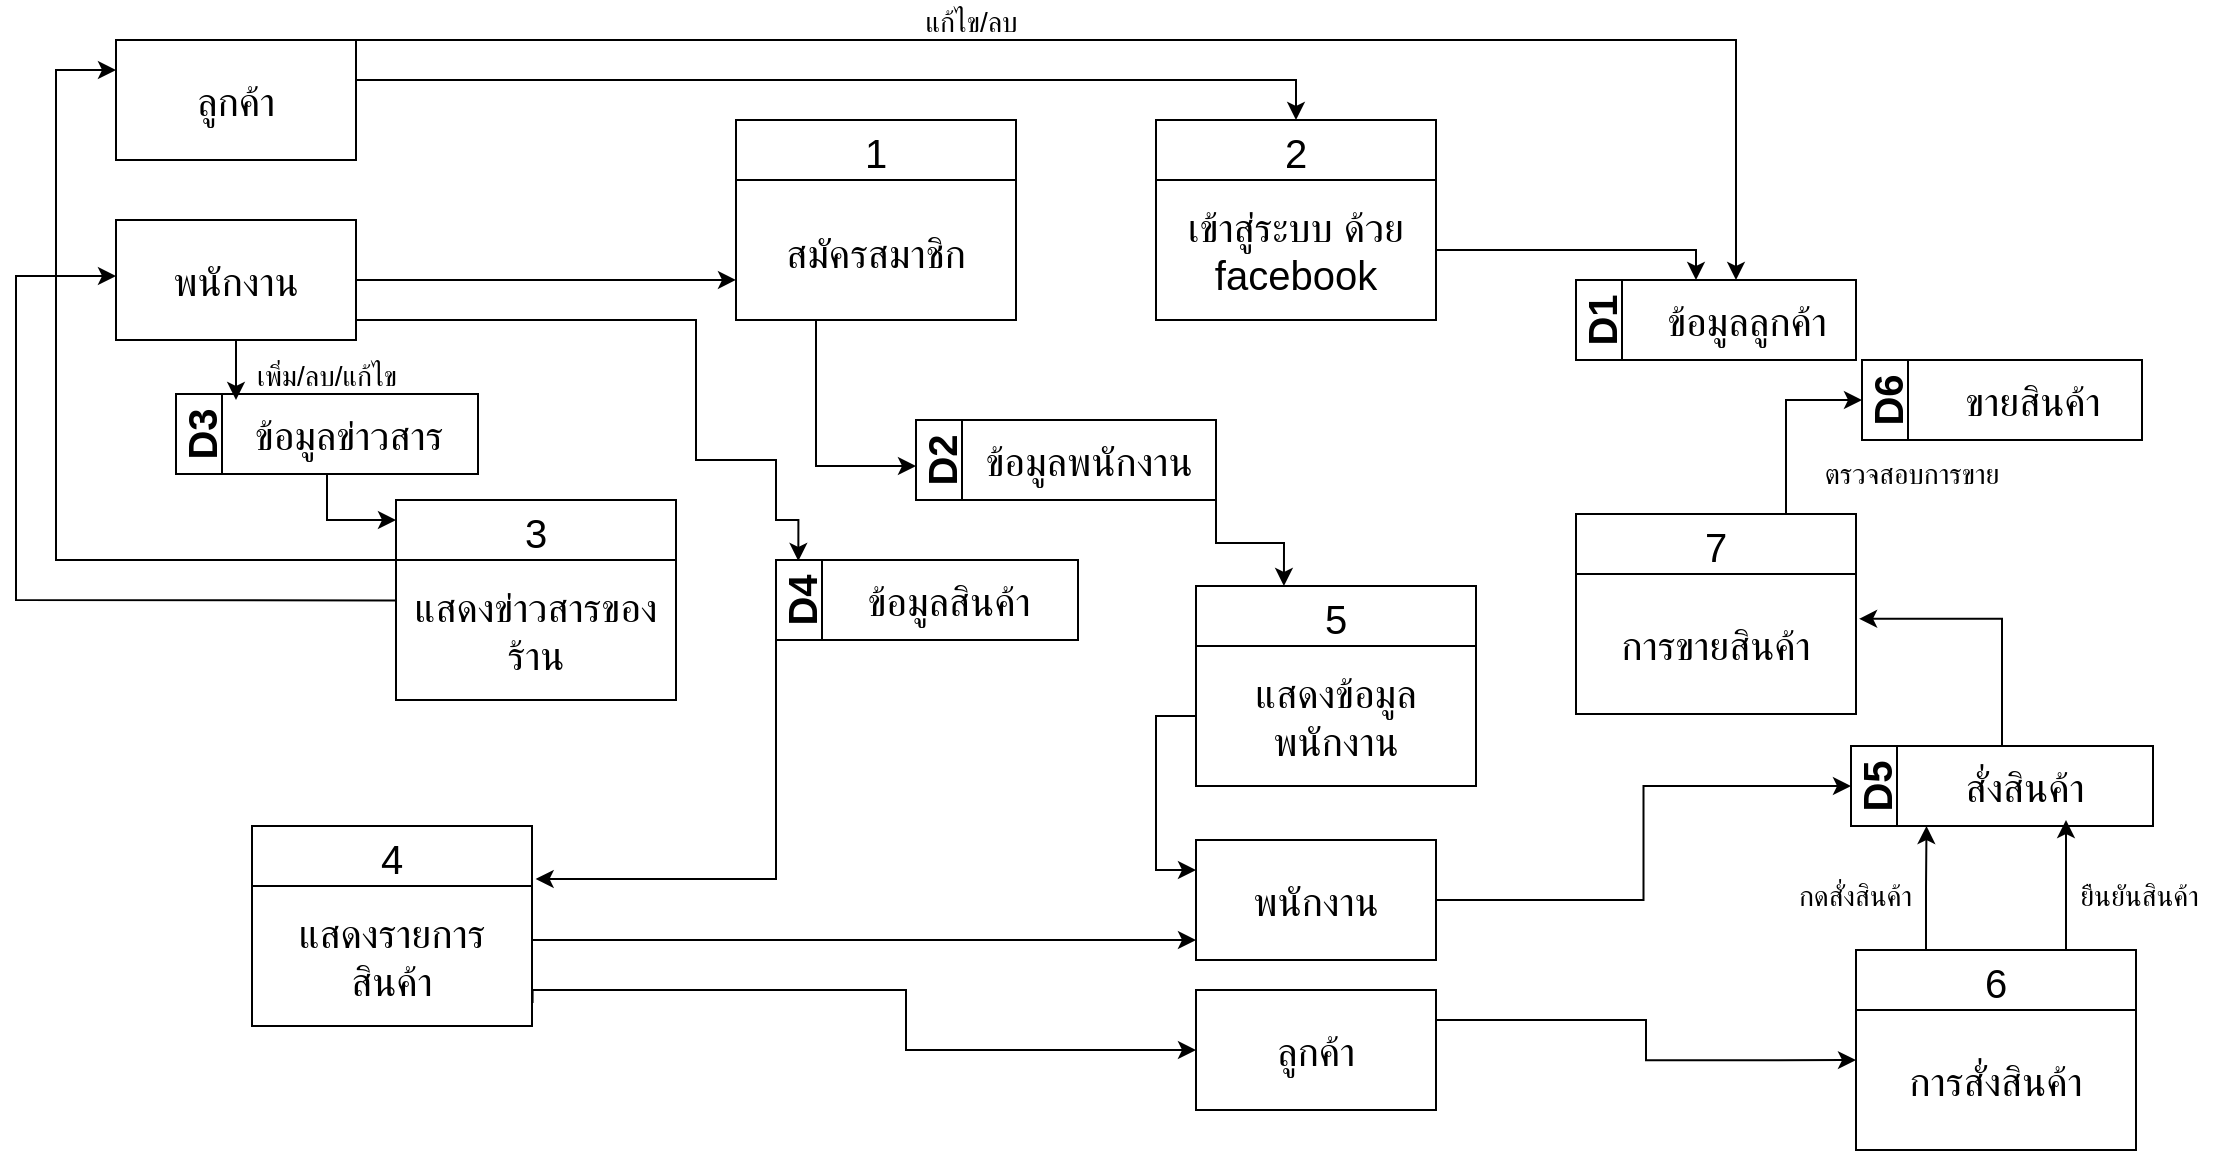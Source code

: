 <mxfile version="15.8.3" type="github">
  <diagram name="Page-1" id="5d7acffa-a066-3a61-03fe-96351882024d">
    <mxGraphModel dx="1468" dy="812" grid="0" gridSize="10" guides="1" tooltips="1" connect="1" arrows="1" fold="1" page="1" pageScale="1" pageWidth="1920" pageHeight="1200" background="#ffffff" math="0" shadow="0">
      <root>
        <mxCell id="0" />
        <mxCell id="1" parent="0" />
        <mxCell id="Uj_KpLAxuWunAC6QCavc-3" value="1" style="swimlane;fontStyle=0;childLayout=stackLayout;horizontal=1;startSize=30;horizontalStack=0;resizeParent=1;resizeParentMax=0;resizeLast=0;collapsible=1;marginBottom=0;fontSize=20;" vertex="1" parent="1">
          <mxGeometry x="450" y="100" width="140" height="100" as="geometry" />
        </mxCell>
        <mxCell id="Uj_KpLAxuWunAC6QCavc-4" value="สมัครสมาชิก" style="text;strokeColor=none;fillColor=none;align=center;verticalAlign=middle;spacingLeft=4;spacingRight=4;overflow=hidden;points=[[0,0.5],[1,0.5]];portConstraint=eastwest;rotatable=0;fontSize=20;" vertex="1" parent="Uj_KpLAxuWunAC6QCavc-3">
          <mxGeometry y="30" width="140" height="70" as="geometry" />
        </mxCell>
        <mxCell id="Uj_KpLAxuWunAC6QCavc-7" value="3" style="swimlane;fontStyle=0;childLayout=stackLayout;horizontal=1;startSize=30;horizontalStack=0;resizeParent=1;resizeParentMax=0;resizeLast=0;collapsible=1;marginBottom=0;fontSize=20;" vertex="1" parent="1">
          <mxGeometry x="280" y="290" width="140" height="100" as="geometry" />
        </mxCell>
        <mxCell id="Uj_KpLAxuWunAC6QCavc-8" value="แสดงข่าวสารของร้าน" style="text;strokeColor=none;fillColor=none;align=center;verticalAlign=middle;spacingLeft=4;spacingRight=4;overflow=hidden;points=[[0,0.5],[1,0.5]];portConstraint=eastwest;rotatable=0;fontSize=20;whiteSpace=wrap;" vertex="1" parent="Uj_KpLAxuWunAC6QCavc-7">
          <mxGeometry y="30" width="140" height="70" as="geometry" />
        </mxCell>
        <mxCell id="Uj_KpLAxuWunAC6QCavc-9" value="4" style="swimlane;fontStyle=0;childLayout=stackLayout;horizontal=1;startSize=30;horizontalStack=0;resizeParent=1;resizeParentMax=0;resizeLast=0;collapsible=1;marginBottom=0;fontSize=20;" vertex="1" parent="1">
          <mxGeometry x="208" y="453" width="140" height="100" as="geometry" />
        </mxCell>
        <mxCell id="Uj_KpLAxuWunAC6QCavc-10" value="แสดงรายการสินค้า" style="text;strokeColor=none;fillColor=none;align=center;verticalAlign=middle;spacingLeft=4;spacingRight=4;overflow=hidden;points=[[0,0.5],[1,0.5]];portConstraint=eastwest;rotatable=0;fontSize=20;whiteSpace=wrap;" vertex="1" parent="Uj_KpLAxuWunAC6QCavc-9">
          <mxGeometry y="30" width="140" height="70" as="geometry" />
        </mxCell>
        <mxCell id="Uj_KpLAxuWunAC6QCavc-19" value="" style="edgeStyle=orthogonalEdgeStyle;rounded=0;orthogonalLoop=1;jettySize=auto;html=1;fontSize=20;entryX=0.5;entryY=0;entryDx=0;entryDy=0;" edge="1" parent="1" source="Uj_KpLAxuWunAC6QCavc-11" target="Uj_KpLAxuWunAC6QCavc-16">
          <mxGeometry relative="1" as="geometry">
            <mxPoint x="360" y="90" as="targetPoint" />
            <Array as="points">
              <mxPoint x="730" y="80" />
            </Array>
          </mxGeometry>
        </mxCell>
        <mxCell id="Uj_KpLAxuWunAC6QCavc-11" value="ลูกค้า" style="rounded=0;whiteSpace=wrap;html=1;fontSize=20;align=center;" vertex="1" parent="1">
          <mxGeometry x="140" y="60" width="120" height="60" as="geometry" />
        </mxCell>
        <mxCell id="Uj_KpLAxuWunAC6QCavc-21" value="" style="edgeStyle=orthogonalEdgeStyle;rounded=0;orthogonalLoop=1;jettySize=auto;html=1;fontSize=20;entryX=0;entryY=0.714;entryDx=0;entryDy=0;entryPerimeter=0;" edge="1" parent="1" source="Uj_KpLAxuWunAC6QCavc-12" target="Uj_KpLAxuWunAC6QCavc-4">
          <mxGeometry relative="1" as="geometry">
            <mxPoint x="360" y="180" as="targetPoint" />
          </mxGeometry>
        </mxCell>
        <mxCell id="Uj_KpLAxuWunAC6QCavc-35" style="edgeStyle=orthogonalEdgeStyle;rounded=0;orthogonalLoop=1;jettySize=auto;html=1;exitX=0.5;exitY=1;exitDx=0;exitDy=0;fontSize=20;" edge="1" parent="1" source="Uj_KpLAxuWunAC6QCavc-12">
          <mxGeometry relative="1" as="geometry">
            <mxPoint x="200" y="240" as="targetPoint" />
          </mxGeometry>
        </mxCell>
        <mxCell id="Uj_KpLAxuWunAC6QCavc-43" style="edgeStyle=orthogonalEdgeStyle;rounded=0;orthogonalLoop=1;jettySize=auto;html=1;exitX=1;exitY=0.75;exitDx=0;exitDy=0;fontSize=20;entryX=0.074;entryY=0.012;entryDx=0;entryDy=0;entryPerimeter=0;" edge="1" parent="1" source="Uj_KpLAxuWunAC6QCavc-12" target="Uj_KpLAxuWunAC6QCavc-44">
          <mxGeometry relative="1" as="geometry">
            <mxPoint x="525" y="370" as="targetPoint" />
            <Array as="points">
              <mxPoint x="260" y="200" />
              <mxPoint x="430" y="200" />
              <mxPoint x="430" y="270" />
              <mxPoint x="470" y="270" />
              <mxPoint x="470" y="300" />
              <mxPoint x="481" y="300" />
            </Array>
          </mxGeometry>
        </mxCell>
        <mxCell id="Uj_KpLAxuWunAC6QCavc-12" value="พนักงาน" style="rounded=0;whiteSpace=wrap;html=1;fontSize=20;align=center;" vertex="1" parent="1">
          <mxGeometry x="140" y="150" width="120" height="60" as="geometry" />
        </mxCell>
        <mxCell id="Uj_KpLAxuWunAC6QCavc-14" value="" style="endArrow=classic;html=1;rounded=0;fontSize=20;entryX=0;entryY=0.25;entryDx=0;entryDy=0;exitX=0;exitY=0;exitDx=0;exitDy=0;exitPerimeter=0;" edge="1" parent="1" source="Uj_KpLAxuWunAC6QCavc-8" target="Uj_KpLAxuWunAC6QCavc-11">
          <mxGeometry width="50" height="50" relative="1" as="geometry">
            <mxPoint x="110" y="320" as="sourcePoint" />
            <mxPoint x="620" y="380" as="targetPoint" />
            <Array as="points">
              <mxPoint x="110" y="320" />
              <mxPoint x="110" y="75" />
            </Array>
          </mxGeometry>
        </mxCell>
        <mxCell id="Uj_KpLAxuWunAC6QCavc-15" value="" style="endArrow=classic;html=1;rounded=0;fontSize=20;exitX=0.002;exitY=0.289;exitDx=0;exitDy=0;exitPerimeter=0;" edge="1" parent="1" source="Uj_KpLAxuWunAC6QCavc-8">
          <mxGeometry width="50" height="50" relative="1" as="geometry">
            <mxPoint x="329" y="340" as="sourcePoint" />
            <mxPoint x="140" y="178" as="targetPoint" />
            <Array as="points">
              <mxPoint x="90" y="340" />
              <mxPoint x="90" y="178" />
            </Array>
          </mxGeometry>
        </mxCell>
        <mxCell id="Uj_KpLAxuWunAC6QCavc-16" value="2" style="swimlane;fontStyle=0;childLayout=stackLayout;horizontal=1;startSize=30;horizontalStack=0;resizeParent=1;resizeParentMax=0;resizeLast=0;collapsible=1;marginBottom=0;fontSize=20;" vertex="1" parent="1">
          <mxGeometry x="660" y="100" width="140" height="100" as="geometry" />
        </mxCell>
        <mxCell id="Uj_KpLAxuWunAC6QCavc-17" value="เข้าสู่ระบบ ด้วย facebook" style="text;strokeColor=none;fillColor=none;align=center;verticalAlign=middle;spacingLeft=4;spacingRight=4;overflow=hidden;points=[[0,0.5],[1,0.5]];portConstraint=eastwest;rotatable=0;fontSize=20;whiteSpace=wrap;" vertex="1" parent="Uj_KpLAxuWunAC6QCavc-16">
          <mxGeometry y="30" width="140" height="70" as="geometry" />
        </mxCell>
        <mxCell id="Uj_KpLAxuWunAC6QCavc-24" value="D1" style="swimlane;horizontal=0;fontSize=20;align=center;" vertex="1" parent="1">
          <mxGeometry x="870" y="180" width="140" height="40" as="geometry" />
        </mxCell>
        <mxCell id="Uj_KpLAxuWunAC6QCavc-25" value="ข้อมูลลูกค้า" style="text;html=1;align=center;verticalAlign=middle;resizable=0;points=[];autosize=1;strokeColor=none;fillColor=none;fontSize=20;" vertex="1" parent="Uj_KpLAxuWunAC6QCavc-24">
          <mxGeometry x="30" y="5" width="110" height="30" as="geometry" />
        </mxCell>
        <mxCell id="Uj_KpLAxuWunAC6QCavc-26" value="" style="edgeStyle=orthogonalEdgeStyle;rounded=0;orthogonalLoop=1;jettySize=auto;html=1;fontSize=20;" edge="1" parent="1" source="Uj_KpLAxuWunAC6QCavc-17">
          <mxGeometry relative="1" as="geometry">
            <mxPoint x="930" y="180" as="targetPoint" />
            <Array as="points">
              <mxPoint x="930" y="165" />
            </Array>
          </mxGeometry>
        </mxCell>
        <mxCell id="Uj_KpLAxuWunAC6QCavc-39" style="edgeStyle=orthogonalEdgeStyle;rounded=0;orthogonalLoop=1;jettySize=auto;html=1;exitX=1;exitY=1;exitDx=0;exitDy=0;entryX=0.314;entryY=0;entryDx=0;entryDy=0;entryPerimeter=0;fontSize=20;" edge="1" parent="1" source="Uj_KpLAxuWunAC6QCavc-27" target="Uj_KpLAxuWunAC6QCavc-37">
          <mxGeometry relative="1" as="geometry" />
        </mxCell>
        <mxCell id="Uj_KpLAxuWunAC6QCavc-27" value="D2" style="swimlane;horizontal=0;fontSize=20;align=center;" vertex="1" parent="1">
          <mxGeometry x="540" y="250" width="150" height="40" as="geometry" />
        </mxCell>
        <mxCell id="Uj_KpLAxuWunAC6QCavc-28" value="ข้อมูลพนักงาน" style="text;html=1;align=center;verticalAlign=middle;resizable=0;points=[];autosize=1;strokeColor=none;fillColor=none;fontSize=20;" vertex="1" parent="Uj_KpLAxuWunAC6QCavc-27">
          <mxGeometry x="21" y="5" width="130" height="30" as="geometry" />
        </mxCell>
        <mxCell id="Uj_KpLAxuWunAC6QCavc-30" style="edgeStyle=orthogonalEdgeStyle;rounded=0;orthogonalLoop=1;jettySize=auto;html=1;fontSize=20;" edge="1" parent="1" source="Uj_KpLAxuWunAC6QCavc-4" target="Uj_KpLAxuWunAC6QCavc-27">
          <mxGeometry relative="1" as="geometry">
            <mxPoint x="870" y="273" as="targetPoint" />
            <Array as="points">
              <mxPoint x="490" y="273" />
            </Array>
          </mxGeometry>
        </mxCell>
        <mxCell id="Uj_KpLAxuWunAC6QCavc-31" value="" style="edgeStyle=orthogonalEdgeStyle;rounded=0;orthogonalLoop=1;jettySize=auto;html=1;fontSize=20;" edge="1" parent="1">
          <mxGeometry relative="1" as="geometry">
            <mxPoint x="260" y="70" as="sourcePoint" />
            <mxPoint x="950" y="180" as="targetPoint" />
            <Array as="points">
              <mxPoint x="260" y="60" />
              <mxPoint x="950" y="60" />
            </Array>
          </mxGeometry>
        </mxCell>
        <mxCell id="Uj_KpLAxuWunAC6QCavc-36" style="edgeStyle=orthogonalEdgeStyle;rounded=0;orthogonalLoop=1;jettySize=auto;html=1;exitX=0.5;exitY=1;exitDx=0;exitDy=0;entryX=0;entryY=0.1;entryDx=0;entryDy=0;entryPerimeter=0;fontSize=20;" edge="1" parent="1" source="Uj_KpLAxuWunAC6QCavc-33" target="Uj_KpLAxuWunAC6QCavc-7">
          <mxGeometry relative="1" as="geometry" />
        </mxCell>
        <mxCell id="Uj_KpLAxuWunAC6QCavc-33" value="D3" style="swimlane;horizontal=0;fontSize=20;align=center;" vertex="1" parent="1">
          <mxGeometry x="170" y="237" width="151" height="40" as="geometry" />
        </mxCell>
        <mxCell id="Uj_KpLAxuWunAC6QCavc-34" value="ข้อมูลข่าวสาร" style="text;html=1;align=center;verticalAlign=middle;resizable=0;points=[];autosize=1;strokeColor=none;fillColor=none;fontSize=20;" vertex="1" parent="Uj_KpLAxuWunAC6QCavc-33">
          <mxGeometry x="21" y="5" width="130" height="30" as="geometry" />
        </mxCell>
        <mxCell id="Uj_KpLAxuWunAC6QCavc-37" value="5" style="swimlane;fontStyle=0;childLayout=stackLayout;horizontal=1;startSize=30;horizontalStack=0;resizeParent=1;resizeParentMax=0;resizeLast=0;collapsible=1;marginBottom=0;fontSize=20;" vertex="1" parent="1">
          <mxGeometry x="680" y="333" width="140" height="100" as="geometry" />
        </mxCell>
        <mxCell id="Uj_KpLAxuWunAC6QCavc-38" value="แสดงข้อมูลพนักงาน" style="text;strokeColor=none;fillColor=none;align=center;verticalAlign=middle;spacingLeft=4;spacingRight=4;overflow=hidden;points=[[0,0.5],[1,0.5]];portConstraint=eastwest;rotatable=0;fontSize=20;whiteSpace=wrap;" vertex="1" parent="Uj_KpLAxuWunAC6QCavc-37">
          <mxGeometry y="30" width="140" height="70" as="geometry" />
        </mxCell>
        <mxCell id="Uj_KpLAxuWunAC6QCavc-69" style="edgeStyle=orthogonalEdgeStyle;rounded=0;orthogonalLoop=1;jettySize=auto;html=1;exitX=1;exitY=0.5;exitDx=0;exitDy=0;entryX=0;entryY=0.5;entryDx=0;entryDy=0;fontSize=14;" edge="1" parent="1" source="Uj_KpLAxuWunAC6QCavc-40" target="Uj_KpLAxuWunAC6QCavc-55">
          <mxGeometry relative="1" as="geometry" />
        </mxCell>
        <mxCell id="Uj_KpLAxuWunAC6QCavc-40" value="พนักงาน" style="rounded=0;whiteSpace=wrap;html=1;fontSize=20;align=center;" vertex="1" parent="1">
          <mxGeometry x="680" y="460" width="120" height="60" as="geometry" />
        </mxCell>
        <mxCell id="Uj_KpLAxuWunAC6QCavc-41" style="edgeStyle=orthogonalEdgeStyle;rounded=0;orthogonalLoop=1;jettySize=auto;html=1;exitX=0;exitY=0.5;exitDx=0;exitDy=0;entryX=0;entryY=0.25;entryDx=0;entryDy=0;fontSize=20;" edge="1" parent="1" source="Uj_KpLAxuWunAC6QCavc-38" target="Uj_KpLAxuWunAC6QCavc-40">
          <mxGeometry relative="1" as="geometry" />
        </mxCell>
        <mxCell id="Uj_KpLAxuWunAC6QCavc-42" style="edgeStyle=orthogonalEdgeStyle;rounded=0;orthogonalLoop=1;jettySize=auto;html=1;exitX=1;exitY=0.5;exitDx=0;exitDy=0;fontSize=20;" edge="1" parent="1" source="Uj_KpLAxuWunAC6QCavc-10" target="Uj_KpLAxuWunAC6QCavc-40">
          <mxGeometry relative="1" as="geometry">
            <mxPoint x="675" y="500" as="targetPoint" />
            <Array as="points">
              <mxPoint x="348" y="510" />
            </Array>
          </mxGeometry>
        </mxCell>
        <mxCell id="Uj_KpLAxuWunAC6QCavc-46" style="edgeStyle=orthogonalEdgeStyle;rounded=0;orthogonalLoop=1;jettySize=auto;html=1;exitX=0;exitY=1;exitDx=0;exitDy=0;entryX=1.013;entryY=-0.05;entryDx=0;entryDy=0;entryPerimeter=0;fontSize=20;" edge="1" parent="1" source="Uj_KpLAxuWunAC6QCavc-44" target="Uj_KpLAxuWunAC6QCavc-10">
          <mxGeometry relative="1" as="geometry" />
        </mxCell>
        <mxCell id="Uj_KpLAxuWunAC6QCavc-44" value="D4" style="swimlane;horizontal=0;fontSize=20;align=center;" vertex="1" parent="1">
          <mxGeometry x="470" y="320" width="151" height="40" as="geometry" />
        </mxCell>
        <mxCell id="Uj_KpLAxuWunAC6QCavc-45" value="ข้อมูลสินค้า" style="text;html=1;align=center;verticalAlign=middle;resizable=0;points=[];autosize=1;strokeColor=none;fillColor=none;fontSize=20;" vertex="1" parent="Uj_KpLAxuWunAC6QCavc-44">
          <mxGeometry x="31" y="5" width="110" height="30" as="geometry" />
        </mxCell>
        <mxCell id="Uj_KpLAxuWunAC6QCavc-52" style="edgeStyle=orthogonalEdgeStyle;rounded=0;orthogonalLoop=1;jettySize=auto;html=1;exitX=1;exitY=0.25;exitDx=0;exitDy=0;fontSize=20;entryX=0;entryY=0.358;entryDx=0;entryDy=0;entryPerimeter=0;" edge="1" parent="1" source="Uj_KpLAxuWunAC6QCavc-47" target="Uj_KpLAxuWunAC6QCavc-50">
          <mxGeometry relative="1" as="geometry">
            <mxPoint x="1080.0" y="575.059" as="targetPoint" />
          </mxGeometry>
        </mxCell>
        <mxCell id="Uj_KpLAxuWunAC6QCavc-47" value="ลูกค้า" style="rounded=0;whiteSpace=wrap;html=1;fontSize=20;align=center;" vertex="1" parent="1">
          <mxGeometry x="680" y="535" width="120" height="60" as="geometry" />
        </mxCell>
        <mxCell id="Uj_KpLAxuWunAC6QCavc-48" style="edgeStyle=orthogonalEdgeStyle;rounded=0;orthogonalLoop=1;jettySize=auto;html=1;exitX=1.002;exitY=0.835;exitDx=0;exitDy=0;entryX=0;entryY=0.5;entryDx=0;entryDy=0;fontSize=20;exitPerimeter=0;" edge="1" parent="1" source="Uj_KpLAxuWunAC6QCavc-10" target="Uj_KpLAxuWunAC6QCavc-47">
          <mxGeometry relative="1" as="geometry">
            <Array as="points">
              <mxPoint x="348" y="535" />
              <mxPoint x="535" y="535" />
              <mxPoint x="535" y="565" />
            </Array>
          </mxGeometry>
        </mxCell>
        <mxCell id="Uj_KpLAxuWunAC6QCavc-57" style="edgeStyle=orthogonalEdgeStyle;rounded=0;orthogonalLoop=1;jettySize=auto;html=1;exitX=0.25;exitY=0;exitDx=0;exitDy=0;fontSize=14;entryX=0.25;entryY=1;entryDx=0;entryDy=0;" edge="1" parent="1" source="Uj_KpLAxuWunAC6QCavc-49" target="Uj_KpLAxuWunAC6QCavc-55">
          <mxGeometry relative="1" as="geometry">
            <mxPoint x="1125" y="449.347" as="targetPoint" />
          </mxGeometry>
        </mxCell>
        <mxCell id="Uj_KpLAxuWunAC6QCavc-59" style="edgeStyle=orthogonalEdgeStyle;rounded=0;orthogonalLoop=1;jettySize=auto;html=1;exitX=0.75;exitY=0;exitDx=0;exitDy=0;fontSize=14;" edge="1" parent="1" source="Uj_KpLAxuWunAC6QCavc-49">
          <mxGeometry relative="1" as="geometry">
            <mxPoint x="1115" y="450" as="targetPoint" />
          </mxGeometry>
        </mxCell>
        <mxCell id="Uj_KpLAxuWunAC6QCavc-49" value="6" style="swimlane;fontStyle=0;childLayout=stackLayout;horizontal=1;startSize=30;horizontalStack=0;resizeParent=1;resizeParentMax=0;resizeLast=0;collapsible=1;marginBottom=0;fontSize=20;" vertex="1" parent="1">
          <mxGeometry x="1010" y="515" width="140" height="100" as="geometry" />
        </mxCell>
        <mxCell id="Uj_KpLAxuWunAC6QCavc-50" value="การสั่งสินค้า" style="text;strokeColor=none;fillColor=none;align=center;verticalAlign=middle;spacingLeft=4;spacingRight=4;overflow=hidden;points=[[0,0.5],[1,0.5]];portConstraint=eastwest;rotatable=0;fontSize=20;whiteSpace=wrap;" vertex="1" parent="Uj_KpLAxuWunAC6QCavc-49">
          <mxGeometry y="30" width="140" height="70" as="geometry" />
        </mxCell>
        <mxCell id="Uj_KpLAxuWunAC6QCavc-53" value="แก้ไข/ลบ" style="text;strokeColor=none;fillColor=none;align=center;verticalAlign=middle;spacingLeft=4;spacingRight=4;overflow=hidden;points=[[0,0.5],[1,0.5]];portConstraint=eastwest;rotatable=0;fontSize=14;" vertex="1" parent="1">
          <mxGeometry x="525.5" y="40" width="84.5" height="20" as="geometry" />
        </mxCell>
        <mxCell id="Uj_KpLAxuWunAC6QCavc-54" value="เพิ่ม/ลบ/แก้ไข" style="text;strokeColor=none;fillColor=none;align=center;verticalAlign=middle;spacingLeft=4;spacingRight=4;overflow=hidden;points=[[0,0.5],[1,0.5]];portConstraint=eastwest;rotatable=0;fontSize=14;" vertex="1" parent="1">
          <mxGeometry x="198.25" y="217" width="94.5" height="20" as="geometry" />
        </mxCell>
        <mxCell id="Uj_KpLAxuWunAC6QCavc-64" style="edgeStyle=orthogonalEdgeStyle;rounded=0;orthogonalLoop=1;jettySize=auto;html=1;exitX=0.5;exitY=0;exitDx=0;exitDy=0;entryX=1.011;entryY=0.32;entryDx=0;entryDy=0;entryPerimeter=0;fontSize=14;" edge="1" parent="1" source="Uj_KpLAxuWunAC6QCavc-55" target="Uj_KpLAxuWunAC6QCavc-62">
          <mxGeometry relative="1" as="geometry" />
        </mxCell>
        <mxCell id="Uj_KpLAxuWunAC6QCavc-55" value="D5" style="swimlane;horizontal=0;fontSize=20;align=center;startSize=23;" vertex="1" parent="1">
          <mxGeometry x="1007.5" y="413" width="151" height="40" as="geometry" />
        </mxCell>
        <mxCell id="Uj_KpLAxuWunAC6QCavc-56" value="สั่งสินค้า" style="text;html=1;align=center;verticalAlign=middle;resizable=0;points=[];autosize=1;strokeColor=none;fillColor=none;fontSize=20;" vertex="1" parent="Uj_KpLAxuWunAC6QCavc-55">
          <mxGeometry x="47" y="6" width="78" height="28" as="geometry" />
        </mxCell>
        <mxCell id="Uj_KpLAxuWunAC6QCavc-58" value="กดสั่งสินค้า" style="text;strokeColor=none;fillColor=none;align=center;verticalAlign=middle;spacingLeft=4;spacingRight=4;overflow=hidden;points=[[0,0.5],[1,0.5]];portConstraint=eastwest;rotatable=0;fontSize=14;" vertex="1" parent="1">
          <mxGeometry x="962" y="476" width="95.5" height="22" as="geometry" />
        </mxCell>
        <mxCell id="Uj_KpLAxuWunAC6QCavc-60" value="ยืนยันสินค้า" style="text;strokeColor=none;fillColor=none;align=center;verticalAlign=middle;spacingLeft=4;spacingRight=4;overflow=hidden;points=[[0,0.5],[1,0.5]];portConstraint=eastwest;rotatable=0;fontSize=14;" vertex="1" parent="1">
          <mxGeometry x="1104" y="476" width="95.5" height="22" as="geometry" />
        </mxCell>
        <mxCell id="Uj_KpLAxuWunAC6QCavc-67" style="edgeStyle=orthogonalEdgeStyle;rounded=0;orthogonalLoop=1;jettySize=auto;html=1;exitX=0.75;exitY=0;exitDx=0;exitDy=0;entryX=0;entryY=0.5;entryDx=0;entryDy=0;fontSize=14;" edge="1" parent="1" source="Uj_KpLAxuWunAC6QCavc-61" target="Uj_KpLAxuWunAC6QCavc-65">
          <mxGeometry relative="1" as="geometry" />
        </mxCell>
        <mxCell id="Uj_KpLAxuWunAC6QCavc-61" value="7" style="swimlane;fontStyle=0;childLayout=stackLayout;horizontal=1;startSize=30;horizontalStack=0;resizeParent=1;resizeParentMax=0;resizeLast=0;collapsible=1;marginBottom=0;fontSize=20;" vertex="1" parent="1">
          <mxGeometry x="870" y="297" width="140" height="100" as="geometry" />
        </mxCell>
        <mxCell id="Uj_KpLAxuWunAC6QCavc-62" value="การขายสินค้า" style="text;strokeColor=none;fillColor=none;align=center;verticalAlign=middle;spacingLeft=4;spacingRight=4;overflow=hidden;points=[[0,0.5],[1,0.5]];portConstraint=eastwest;rotatable=0;fontSize=20;whiteSpace=wrap;" vertex="1" parent="Uj_KpLAxuWunAC6QCavc-61">
          <mxGeometry y="30" width="140" height="70" as="geometry" />
        </mxCell>
        <mxCell id="Uj_KpLAxuWunAC6QCavc-65" value="D6" style="swimlane;horizontal=0;fontSize=20;align=center;" vertex="1" parent="1">
          <mxGeometry x="1013" y="220" width="140" height="40" as="geometry" />
        </mxCell>
        <mxCell id="Uj_KpLAxuWunAC6QCavc-66" value="ขายสินค้า" style="text;html=1;align=center;verticalAlign=middle;resizable=0;points=[];autosize=1;strokeColor=none;fillColor=none;fontSize=20;" vertex="1" parent="Uj_KpLAxuWunAC6QCavc-65">
          <mxGeometry x="40" y="6" width="90" height="28" as="geometry" />
        </mxCell>
        <mxCell id="Uj_KpLAxuWunAC6QCavc-68" value="ตรวจสอบการขาย" style="text;strokeColor=none;fillColor=none;align=center;verticalAlign=middle;spacingLeft=4;spacingRight=4;overflow=hidden;points=[[0,0.5],[1,0.5]];portConstraint=eastwest;rotatable=0;fontSize=14;" vertex="1" parent="1">
          <mxGeometry x="980" y="265" width="116" height="22" as="geometry" />
        </mxCell>
      </root>
    </mxGraphModel>
  </diagram>
</mxfile>
